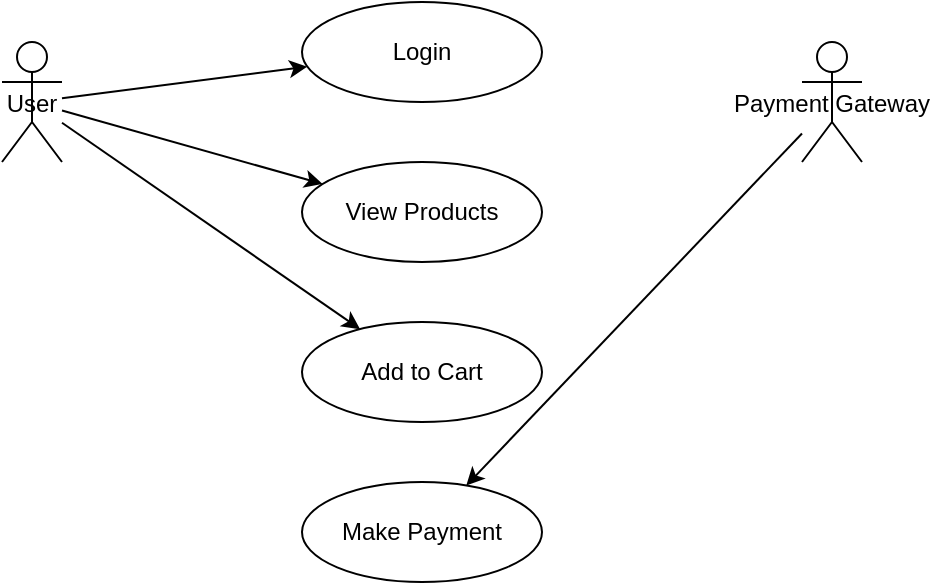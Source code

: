 <?xml version="1.0" encoding="UTF-8"?>
<mxfile>
  <diagram name="User Use Case Diagram">
    <mxGraphModel dx="1241" dy="681" grid="1" gridSize="10" guides="1" tooltips="1" connect="1" arrows="1" fold="1" page="1" pageScale="1" pageWidth="827" pageHeight="1169" math="0" shadow="0">
      <root>
        <mxCell id="0" />
        <mxCell id="1" parent="0" />
        <mxCell id="actor1" value="User" style="shape=umlActor;" vertex="1" parent="1">
          <mxGeometry x="100" y="120" width="30" height="60" as="geometry" />
        </mxCell>
        <mxCell id="actor2" value="Payment Gateway" style="shape=umlActor;" vertex="1" parent="1">
          <mxGeometry x="500" y="120" width="30" height="60" as="geometry" />
        </mxCell>
        <mxCell id="uc1" value="Login" style="ellipse;whiteSpace=wrap;" vertex="1" parent="1">
          <mxGeometry x="250" y="100" width="120" height="50" as="geometry" />
        </mxCell>
        <mxCell id="uc2" value="View Products" style="ellipse;whiteSpace=wrap;" vertex="1" parent="1">
          <mxGeometry x="250" y="180" width="120" height="50" as="geometry" />
        </mxCell>
        <mxCell id="uc3" value="Add to Cart" style="ellipse;whiteSpace=wrap;" vertex="1" parent="1">
          <mxGeometry x="250" y="260" width="120" height="50" as="geometry" />
        </mxCell>
        <mxCell id="uc4" value="Make Payment" style="ellipse;whiteSpace=wrap;" vertex="1" parent="1">
          <mxGeometry x="250" y="340" width="120" height="50" as="geometry" />
        </mxCell>
        <mxCell id="line1" edge="1" parent="1" source="actor1" target="uc1">
          <mxGeometry relative="1" as="geometry" />
        </mxCell>
        <mxCell id="line2" edge="1" parent="1" source="actor1" target="uc2">
          <mxGeometry relative="1" as="geometry" />
        </mxCell>
        <mxCell id="line3" edge="1" parent="1" source="actor1" target="uc3">
          <mxGeometry relative="1" as="geometry" />
        </mxCell>
        <mxCell id="line4" edge="1" parent="1" source="actor2" target="uc4">
          <mxGeometry relative="1" as="geometry" />
        </mxCell>
      </root>
    </mxGraphModel>
  </diagram>
</mxfile>
